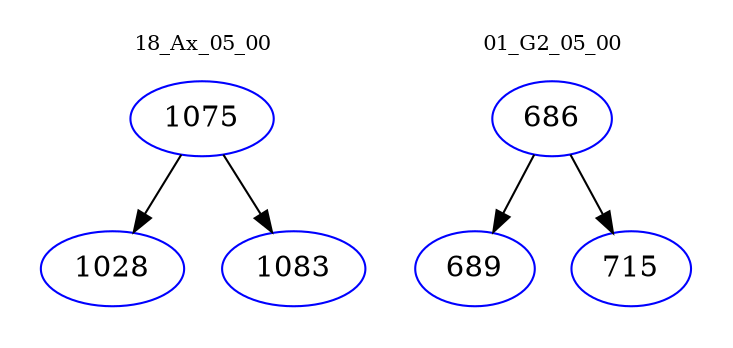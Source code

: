digraph{
subgraph cluster_0 {
color = white
label = "18_Ax_05_00";
fontsize=10;
T0_1075 [label="1075", color="blue"]
T0_1075 -> T0_1028 [color="black"]
T0_1028 [label="1028", color="blue"]
T0_1075 -> T0_1083 [color="black"]
T0_1083 [label="1083", color="blue"]
}
subgraph cluster_1 {
color = white
label = "01_G2_05_00";
fontsize=10;
T1_686 [label="686", color="blue"]
T1_686 -> T1_689 [color="black"]
T1_689 [label="689", color="blue"]
T1_686 -> T1_715 [color="black"]
T1_715 [label="715", color="blue"]
}
}
